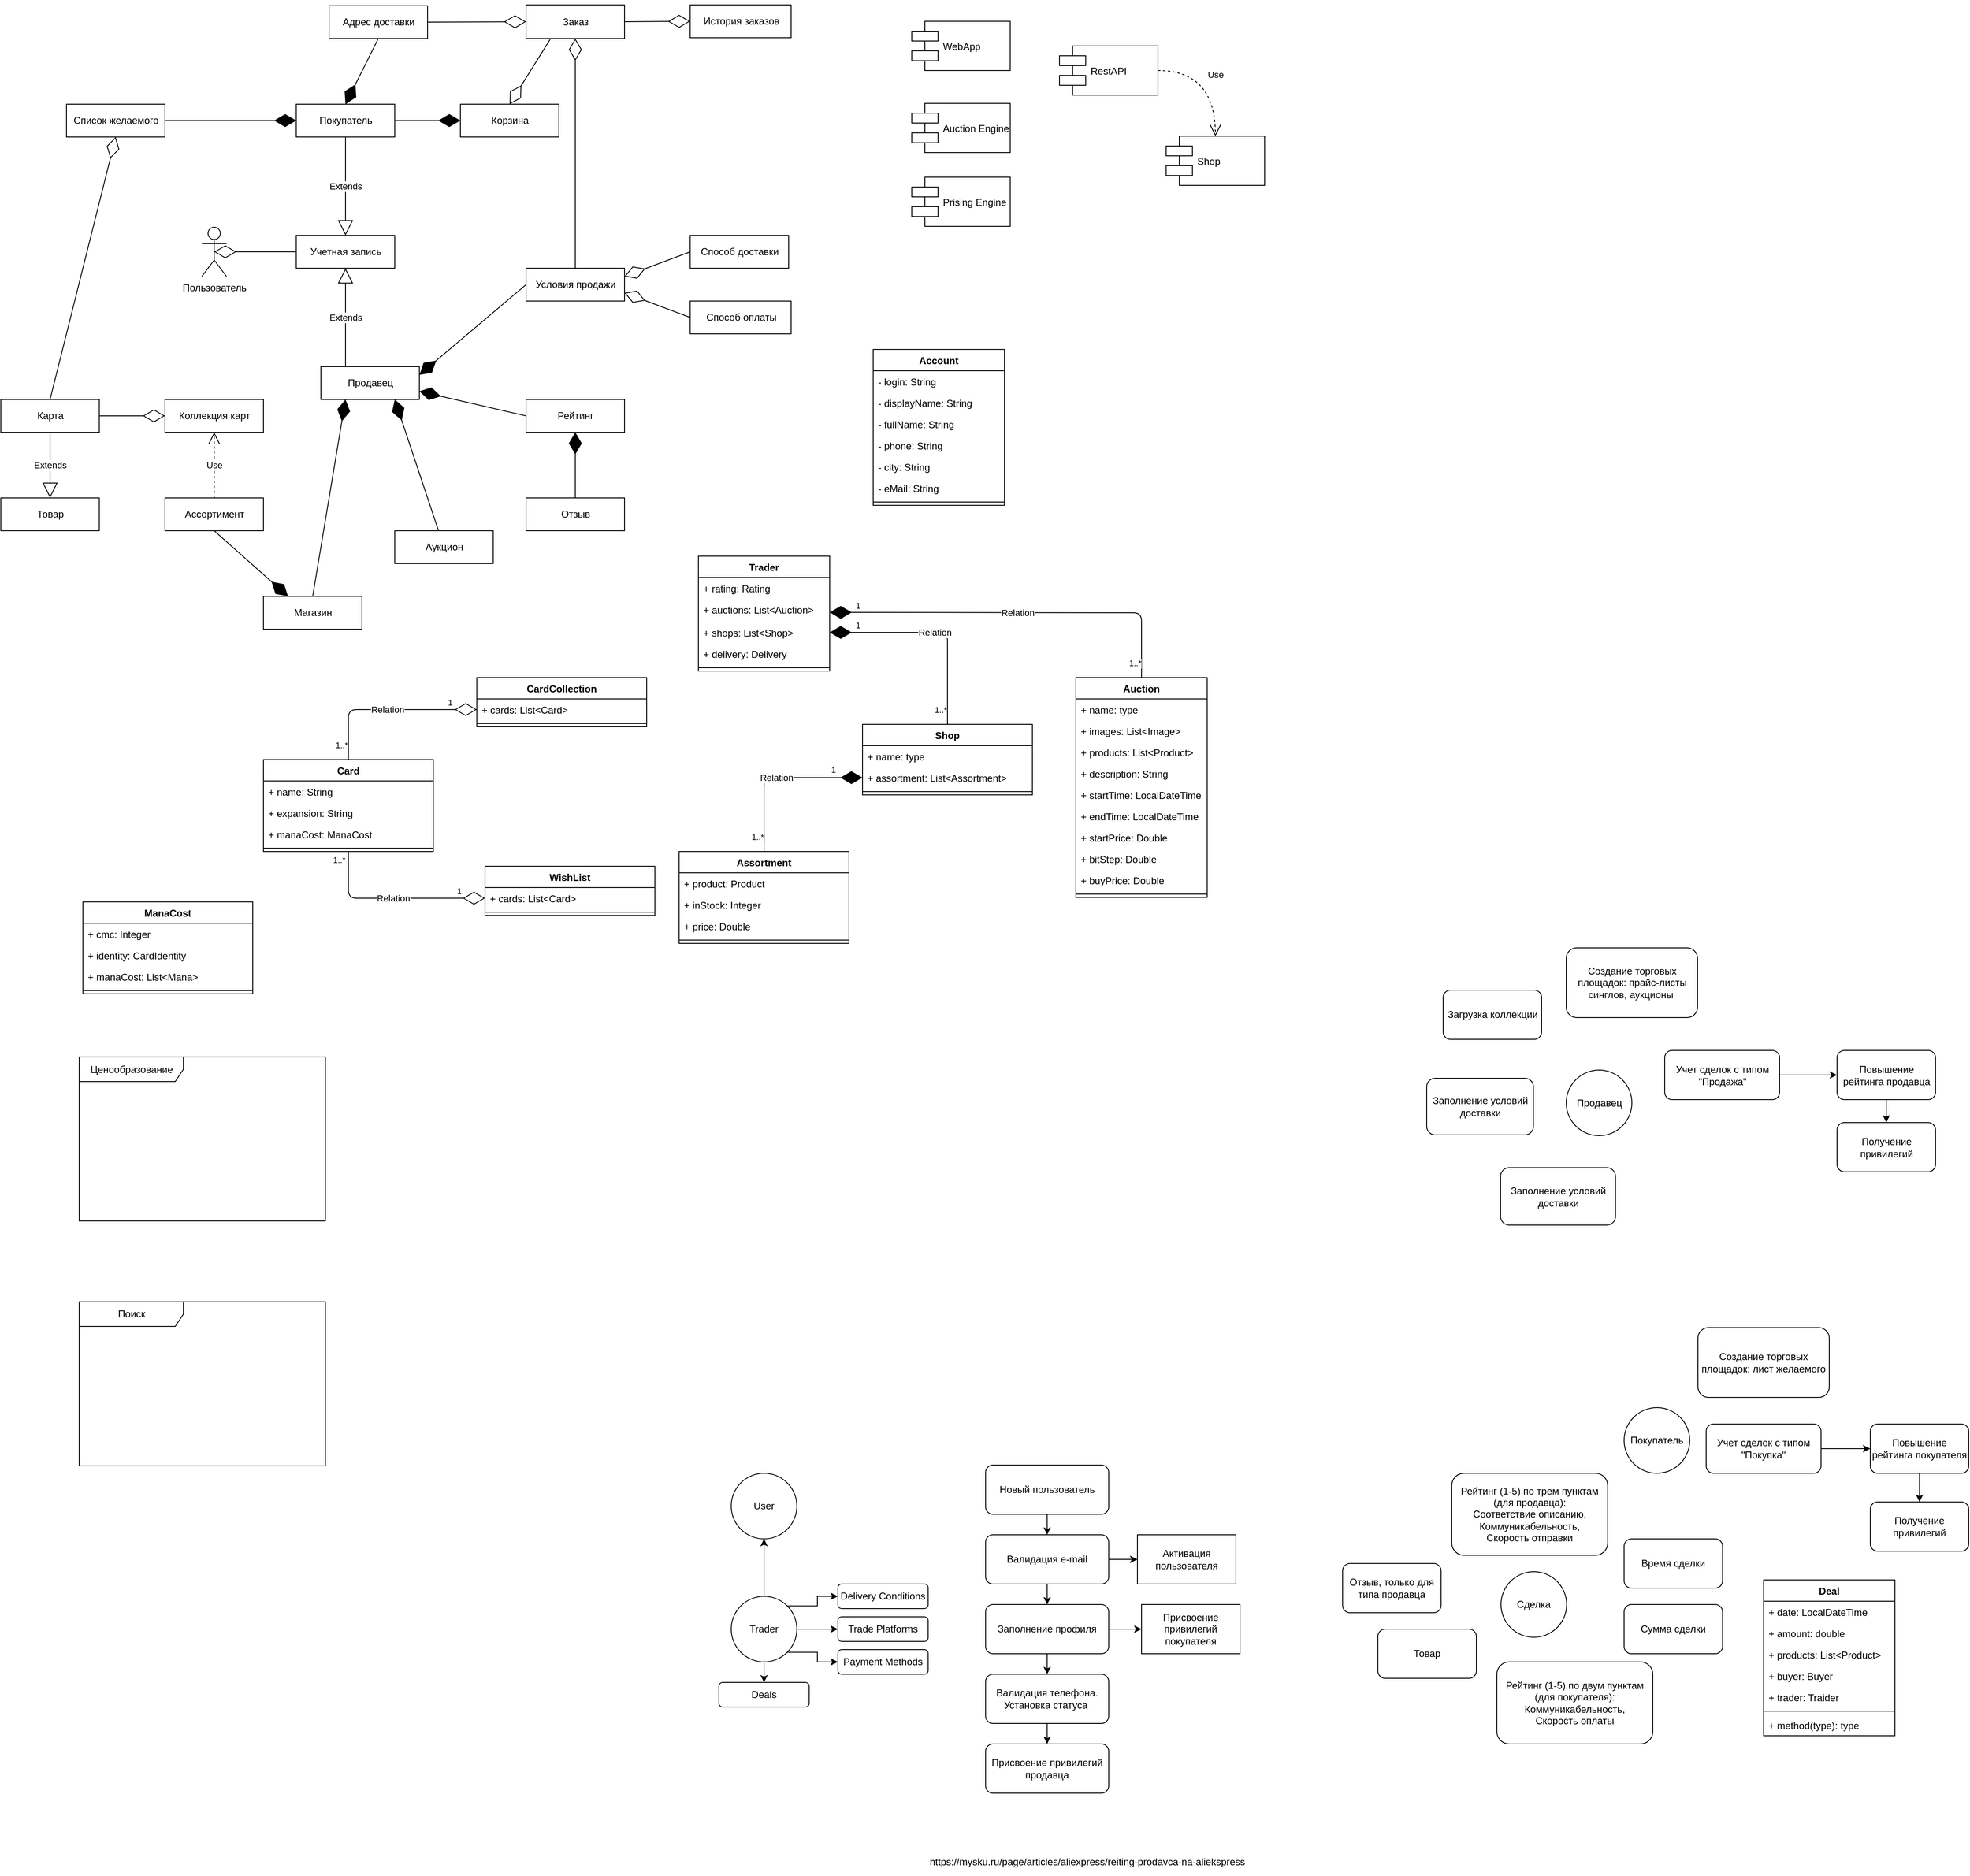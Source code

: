 <mxfile version="12.1.9" type="github" pages="1">
  <diagram id="vM7v3gxjcFjn_N_5kzUM" name="Page-1">
    <mxGraphModel dx="1322" dy="1465" grid="1" gridSize="10" guides="1" tooltips="1" connect="1" arrows="1" fold="1" page="1" pageScale="1" pageWidth="827" pageHeight="1169" math="0" shadow="0">
      <root>
        <mxCell id="0"/>
        <mxCell id="1" parent="0"/>
        <mxCell id="6wiYN5Q8gl2GRwLk0qh4-47" style="edgeStyle=orthogonalEdgeStyle;rounded=0;orthogonalLoop=1;jettySize=auto;html=1;entryX=0.5;entryY=1;entryDx=0;entryDy=0;" parent="1" source="6wiYN5Q8gl2GRwLk0qh4-46" target="6wiYN5Q8gl2GRwLk0qh4-45" edge="1">
          <mxGeometry relative="1" as="geometry"/>
        </mxCell>
        <mxCell id="6wiYN5Q8gl2GRwLk0qh4-53" style="edgeStyle=orthogonalEdgeStyle;rounded=0;orthogonalLoop=1;jettySize=auto;html=1;exitX=1;exitY=0;exitDx=0;exitDy=0;" parent="1" source="6wiYN5Q8gl2GRwLk0qh4-46" target="6wiYN5Q8gl2GRwLk0qh4-50" edge="1">
          <mxGeometry relative="1" as="geometry"/>
        </mxCell>
        <mxCell id="6wiYN5Q8gl2GRwLk0qh4-54" style="edgeStyle=orthogonalEdgeStyle;rounded=0;orthogonalLoop=1;jettySize=auto;html=1;exitX=1;exitY=0.5;exitDx=0;exitDy=0;" parent="1" source="6wiYN5Q8gl2GRwLk0qh4-46" target="6wiYN5Q8gl2GRwLk0qh4-49" edge="1">
          <mxGeometry relative="1" as="geometry"/>
        </mxCell>
        <mxCell id="6wiYN5Q8gl2GRwLk0qh4-55" style="edgeStyle=orthogonalEdgeStyle;rounded=0;orthogonalLoop=1;jettySize=auto;html=1;exitX=1;exitY=1;exitDx=0;exitDy=0;" parent="1" source="6wiYN5Q8gl2GRwLk0qh4-46" target="6wiYN5Q8gl2GRwLk0qh4-51" edge="1">
          <mxGeometry relative="1" as="geometry"/>
        </mxCell>
        <mxCell id="6wiYN5Q8gl2GRwLk0qh4-56" style="edgeStyle=orthogonalEdgeStyle;rounded=0;orthogonalLoop=1;jettySize=auto;html=1;entryX=0.5;entryY=0;entryDx=0;entryDy=0;" parent="1" source="6wiYN5Q8gl2GRwLk0qh4-46" target="6wiYN5Q8gl2GRwLk0qh4-48" edge="1">
          <mxGeometry relative="1" as="geometry"/>
        </mxCell>
        <mxCell id="6wiYN5Q8gl2GRwLk0qh4-46" value="Trader" style="ellipse;whiteSpace=wrap;html=1;aspect=fixed;" parent="1" vertex="1">
          <mxGeometry x="80" y="790" width="80" height="80" as="geometry"/>
        </mxCell>
        <mxCell id="6wiYN5Q8gl2GRwLk0qh4-45" value="User" style="ellipse;whiteSpace=wrap;html=1;aspect=fixed;" parent="1" vertex="1">
          <mxGeometry x="80" y="640" width="80" height="80" as="geometry"/>
        </mxCell>
        <mxCell id="6wiYN5Q8gl2GRwLk0qh4-48" value="Deals" style="rounded=1;whiteSpace=wrap;html=1;" parent="1" vertex="1">
          <mxGeometry x="65" y="895" width="110" height="30" as="geometry"/>
        </mxCell>
        <mxCell id="6wiYN5Q8gl2GRwLk0qh4-49" value="Trade Platforms" style="rounded=1;whiteSpace=wrap;html=1;" parent="1" vertex="1">
          <mxGeometry x="210" y="815" width="110" height="30" as="geometry"/>
        </mxCell>
        <mxCell id="6wiYN5Q8gl2GRwLk0qh4-50" value="Delivery Conditions" style="rounded=1;whiteSpace=wrap;html=1;" parent="1" vertex="1">
          <mxGeometry x="210" y="775" width="110" height="30" as="geometry"/>
        </mxCell>
        <mxCell id="6wiYN5Q8gl2GRwLk0qh4-51" value="Payment Methods" style="rounded=1;whiteSpace=wrap;html=1;" parent="1" vertex="1">
          <mxGeometry x="210" y="855" width="110" height="30" as="geometry"/>
        </mxCell>
        <mxCell id="6wiYN5Q8gl2GRwLk0qh4-69" style="edgeStyle=orthogonalEdgeStyle;rounded=0;orthogonalLoop=1;jettySize=auto;html=1;entryX=0.5;entryY=0;entryDx=0;entryDy=0;" parent="1" source="6wiYN5Q8gl2GRwLk0qh4-63" target="6wiYN5Q8gl2GRwLk0qh4-66" edge="1">
          <mxGeometry relative="1" as="geometry"/>
        </mxCell>
        <mxCell id="6wiYN5Q8gl2GRwLk0qh4-63" value="Новый&amp;nbsp;пользователь" style="rounded=1;whiteSpace=wrap;html=1;" parent="1" vertex="1">
          <mxGeometry x="390" y="630" width="150" height="60" as="geometry"/>
        </mxCell>
        <mxCell id="6wiYN5Q8gl2GRwLk0qh4-71" style="edgeStyle=orthogonalEdgeStyle;rounded=0;orthogonalLoop=1;jettySize=auto;html=1;entryX=0.5;entryY=0;entryDx=0;entryDy=0;" parent="1" source="6wiYN5Q8gl2GRwLk0qh4-64" target="6wiYN5Q8gl2GRwLk0qh4-65" edge="1">
          <mxGeometry relative="1" as="geometry"/>
        </mxCell>
        <mxCell id="6wiYN5Q8gl2GRwLk0qh4-75" style="edgeStyle=orthogonalEdgeStyle;rounded=0;orthogonalLoop=1;jettySize=auto;html=1;entryX=0;entryY=0.5;entryDx=0;entryDy=0;" parent="1" source="6wiYN5Q8gl2GRwLk0qh4-64" target="6wiYN5Q8gl2GRwLk0qh4-74" edge="1">
          <mxGeometry relative="1" as="geometry"/>
        </mxCell>
        <mxCell id="6wiYN5Q8gl2GRwLk0qh4-64" value="Заполнение профиля" style="rounded=1;whiteSpace=wrap;html=1;" parent="1" vertex="1">
          <mxGeometry x="390" y="800" width="150" height="60" as="geometry"/>
        </mxCell>
        <mxCell id="6wiYN5Q8gl2GRwLk0qh4-76" style="edgeStyle=orthogonalEdgeStyle;rounded=0;orthogonalLoop=1;jettySize=auto;html=1;entryX=0.5;entryY=0;entryDx=0;entryDy=0;" parent="1" source="6wiYN5Q8gl2GRwLk0qh4-65" target="6wiYN5Q8gl2GRwLk0qh4-72" edge="1">
          <mxGeometry relative="1" as="geometry"/>
        </mxCell>
        <mxCell id="6wiYN5Q8gl2GRwLk0qh4-65" value="Валидация телефона. Установка статуса&amp;nbsp;" style="rounded=1;whiteSpace=wrap;html=1;" parent="1" vertex="1">
          <mxGeometry x="390" y="885" width="150" height="60" as="geometry"/>
        </mxCell>
        <mxCell id="6wiYN5Q8gl2GRwLk0qh4-68" style="edgeStyle=orthogonalEdgeStyle;rounded=0;orthogonalLoop=1;jettySize=auto;html=1;exitX=1;exitY=0.5;exitDx=0;exitDy=0;entryX=0;entryY=0.5;entryDx=0;entryDy=0;" parent="1" source="6wiYN5Q8gl2GRwLk0qh4-66" target="6wiYN5Q8gl2GRwLk0qh4-67" edge="1">
          <mxGeometry relative="1" as="geometry"/>
        </mxCell>
        <mxCell id="6wiYN5Q8gl2GRwLk0qh4-70" style="edgeStyle=orthogonalEdgeStyle;rounded=0;orthogonalLoop=1;jettySize=auto;html=1;entryX=0.5;entryY=0;entryDx=0;entryDy=0;" parent="1" source="6wiYN5Q8gl2GRwLk0qh4-66" target="6wiYN5Q8gl2GRwLk0qh4-64" edge="1">
          <mxGeometry relative="1" as="geometry"/>
        </mxCell>
        <mxCell id="6wiYN5Q8gl2GRwLk0qh4-66" value="Валидация e-mail" style="rounded=1;whiteSpace=wrap;html=1;" parent="1" vertex="1">
          <mxGeometry x="390" y="715" width="150" height="60" as="geometry"/>
        </mxCell>
        <mxCell id="6wiYN5Q8gl2GRwLk0qh4-67" value="Активация пользователя" style="rounded=0;whiteSpace=wrap;html=1;" parent="1" vertex="1">
          <mxGeometry x="575" y="715" width="120" height="60" as="geometry"/>
        </mxCell>
        <mxCell id="6wiYN5Q8gl2GRwLk0qh4-72" value="Присвоение привилегий продавца" style="rounded=1;whiteSpace=wrap;html=1;" parent="1" vertex="1">
          <mxGeometry x="390" y="970" width="150" height="60" as="geometry"/>
        </mxCell>
        <mxCell id="6wiYN5Q8gl2GRwLk0qh4-74" value="&lt;span style=&quot;white-space: normal&quot;&gt;Присвоение привилегий покупателя&lt;/span&gt;" style="rounded=0;whiteSpace=wrap;html=1;" parent="1" vertex="1">
          <mxGeometry x="580" y="800" width="120" height="60" as="geometry"/>
        </mxCell>
        <mxCell id="6wiYN5Q8gl2GRwLk0qh4-78" value="Создание торговых площадок: прайс-листы синглов, аукционы&amp;nbsp;" style="rounded=1;whiteSpace=wrap;html=1;" parent="1" vertex="1">
          <mxGeometry x="1097.5" y="-0.5" width="160" height="85" as="geometry"/>
        </mxCell>
        <mxCell id="6wiYN5Q8gl2GRwLk0qh4-79" value="Загрузка коллекции" style="rounded=1;whiteSpace=wrap;html=1;" parent="1" vertex="1">
          <mxGeometry x="947.5" y="51" width="120" height="60" as="geometry"/>
        </mxCell>
        <mxCell id="6wiYN5Q8gl2GRwLk0qh4-82" style="edgeStyle=orthogonalEdgeStyle;rounded=0;orthogonalLoop=1;jettySize=auto;html=1;entryX=0;entryY=0.5;entryDx=0;entryDy=0;" parent="1" source="6wiYN5Q8gl2GRwLk0qh4-80" target="6wiYN5Q8gl2GRwLk0qh4-81" edge="1">
          <mxGeometry relative="1" as="geometry"/>
        </mxCell>
        <mxCell id="6wiYN5Q8gl2GRwLk0qh4-80" value="Учет сделок с типом &quot;Продажа&quot;" style="rounded=1;whiteSpace=wrap;html=1;" parent="1" vertex="1">
          <mxGeometry x="1217.5" y="124.5" width="140" height="60" as="geometry"/>
        </mxCell>
        <mxCell id="6wiYN5Q8gl2GRwLk0qh4-93" style="edgeStyle=orthogonalEdgeStyle;rounded=0;orthogonalLoop=1;jettySize=auto;html=1;entryX=0.5;entryY=0;entryDx=0;entryDy=0;" parent="1" source="6wiYN5Q8gl2GRwLk0qh4-81" target="6wiYN5Q8gl2GRwLk0qh4-91" edge="1">
          <mxGeometry relative="1" as="geometry"/>
        </mxCell>
        <mxCell id="6wiYN5Q8gl2GRwLk0qh4-81" value="Повышение рейтинга продавца" style="rounded=1;whiteSpace=wrap;html=1;" parent="1" vertex="1">
          <mxGeometry x="1427.5" y="124.5" width="120" height="60" as="geometry"/>
        </mxCell>
        <mxCell id="6wiYN5Q8gl2GRwLk0qh4-83" value="Заполнение условий доставки" style="rounded=1;whiteSpace=wrap;html=1;" parent="1" vertex="1">
          <mxGeometry x="927.5" y="158.5" width="130" height="69" as="geometry"/>
        </mxCell>
        <mxCell id="6wiYN5Q8gl2GRwLk0qh4-84" value="Заполнение условий доставки" style="rounded=1;whiteSpace=wrap;html=1;" parent="1" vertex="1">
          <mxGeometry x="1017.5" y="267.5" width="140" height="70" as="geometry"/>
        </mxCell>
        <mxCell id="6wiYN5Q8gl2GRwLk0qh4-85" value="&lt;span style=&quot;white-space: normal&quot;&gt;Продавец&lt;/span&gt;" style="ellipse;whiteSpace=wrap;html=1;aspect=fixed;" parent="1" vertex="1">
          <mxGeometry x="1097.5" y="148.5" width="80" height="80" as="geometry"/>
        </mxCell>
        <mxCell id="6wiYN5Q8gl2GRwLk0qh4-86" value="Покупатель" style="ellipse;whiteSpace=wrap;html=1;aspect=fixed;" parent="1" vertex="1">
          <mxGeometry x="1168" y="560" width="80" height="80" as="geometry"/>
        </mxCell>
        <mxCell id="6wiYN5Q8gl2GRwLk0qh4-87" value="Создание торговых площадок: лист желаемого" style="rounded=1;whiteSpace=wrap;html=1;" parent="1" vertex="1">
          <mxGeometry x="1258" y="462.5" width="160" height="85" as="geometry"/>
        </mxCell>
        <mxCell id="6wiYN5Q8gl2GRwLk0qh4-90" style="edgeStyle=orthogonalEdgeStyle;rounded=0;orthogonalLoop=1;jettySize=auto;html=1;entryX=0;entryY=0.5;entryDx=0;entryDy=0;" parent="1" source="6wiYN5Q8gl2GRwLk0qh4-88" target="6wiYN5Q8gl2GRwLk0qh4-89" edge="1">
          <mxGeometry relative="1" as="geometry"/>
        </mxCell>
        <mxCell id="6wiYN5Q8gl2GRwLk0qh4-88" value="Учет сделок с типом &quot;Покупка&quot;" style="rounded=1;whiteSpace=wrap;html=1;" parent="1" vertex="1">
          <mxGeometry x="1268" y="580" width="140" height="60" as="geometry"/>
        </mxCell>
        <mxCell id="6wiYN5Q8gl2GRwLk0qh4-94" style="edgeStyle=orthogonalEdgeStyle;rounded=0;orthogonalLoop=1;jettySize=auto;html=1;entryX=0.5;entryY=0;entryDx=0;entryDy=0;" parent="1" source="6wiYN5Q8gl2GRwLk0qh4-89" target="6wiYN5Q8gl2GRwLk0qh4-92" edge="1">
          <mxGeometry relative="1" as="geometry"/>
        </mxCell>
        <mxCell id="6wiYN5Q8gl2GRwLk0qh4-89" value="Повышение рейтинга покупателя" style="rounded=1;whiteSpace=wrap;html=1;" parent="1" vertex="1">
          <mxGeometry x="1468" y="580" width="120" height="60" as="geometry"/>
        </mxCell>
        <mxCell id="6wiYN5Q8gl2GRwLk0qh4-91" value="Получение привилегий" style="rounded=1;whiteSpace=wrap;html=1;" parent="1" vertex="1">
          <mxGeometry x="1427.5" y="212.5" width="120" height="60" as="geometry"/>
        </mxCell>
        <mxCell id="6wiYN5Q8gl2GRwLk0qh4-92" value="Получение привилегий" style="rounded=1;whiteSpace=wrap;html=1;" parent="1" vertex="1">
          <mxGeometry x="1468" y="675" width="120" height="60" as="geometry"/>
        </mxCell>
        <mxCell id="6wiYN5Q8gl2GRwLk0qh4-99" value="Сделка" style="ellipse;whiteSpace=wrap;html=1;aspect=fixed;" parent="1" vertex="1">
          <mxGeometry x="1018" y="760" width="80" height="80" as="geometry"/>
        </mxCell>
        <mxCell id="6wiYN5Q8gl2GRwLk0qh4-100" value="Рейтинг (1-5) по трем пунктам&lt;br&gt;(для продавца):&lt;br&gt;Соответствие описанию,&lt;br&gt;Коммуникабельность,&lt;br&gt;Скорость отправки" style="rounded=1;whiteSpace=wrap;html=1;" parent="1" vertex="1">
          <mxGeometry x="958" y="640" width="190" height="100" as="geometry"/>
        </mxCell>
        <mxCell id="6wiYN5Q8gl2GRwLk0qh4-101" value="Время сделки" style="rounded=1;whiteSpace=wrap;html=1;" parent="1" vertex="1">
          <mxGeometry x="1168" y="720" width="120" height="60" as="geometry"/>
        </mxCell>
        <mxCell id="6wiYN5Q8gl2GRwLk0qh4-102" value="Сумма сделки" style="rounded=1;whiteSpace=wrap;html=1;" parent="1" vertex="1">
          <mxGeometry x="1168" y="800" width="120" height="60" as="geometry"/>
        </mxCell>
        <mxCell id="6wiYN5Q8gl2GRwLk0qh4-104" value="Рейтинг (1-5) по двум пунктам (для покупателя):&lt;br&gt;Коммуникабельность,&lt;br&gt;Скорость оплаты" style="rounded=1;whiteSpace=wrap;html=1;" parent="1" vertex="1">
          <mxGeometry x="1013" y="870" width="190" height="100" as="geometry"/>
        </mxCell>
        <UserObject label="https://mysku.ru/page/articles/aliexpress/reiting-prodavca-na-aliekspress" link="https://mysku.ru/page/articles/aliexpress/reiting-prodavca-na-aliekspress" id="6wiYN5Q8gl2GRwLk0qh4-105">
          <mxCell style="text;html=1;" parent="1" vertex="1">
            <mxGeometry x="320" y="1100" width="410" height="30" as="geometry"/>
          </mxCell>
        </UserObject>
        <mxCell id="6wiYN5Q8gl2GRwLk0qh4-107" value="Отзыв, только для типа продавца" style="rounded=1;whiteSpace=wrap;html=1;" parent="1" vertex="1">
          <mxGeometry x="825" y="750" width="120" height="60" as="geometry"/>
        </mxCell>
        <mxCell id="6wiYN5Q8gl2GRwLk0qh4-119" value="Deal" style="swimlane;fontStyle=1;align=center;verticalAlign=top;childLayout=stackLayout;horizontal=1;startSize=26;horizontalStack=0;resizeParent=1;resizeParentMax=0;resizeLast=0;collapsible=1;marginBottom=0;" parent="1" vertex="1">
          <mxGeometry x="1338" y="770" width="160" height="190" as="geometry"/>
        </mxCell>
        <mxCell id="6wiYN5Q8gl2GRwLk0qh4-120" value="+ date: LocalDateTime" style="text;strokeColor=none;fillColor=none;align=left;verticalAlign=top;spacingLeft=4;spacingRight=4;overflow=hidden;rotatable=0;points=[[0,0.5],[1,0.5]];portConstraint=eastwest;" parent="6wiYN5Q8gl2GRwLk0qh4-119" vertex="1">
          <mxGeometry y="26" width="160" height="26" as="geometry"/>
        </mxCell>
        <mxCell id="6wiYN5Q8gl2GRwLk0qh4-126" value="+ amount: double" style="text;strokeColor=none;fillColor=none;align=left;verticalAlign=top;spacingLeft=4;spacingRight=4;overflow=hidden;rotatable=0;points=[[0,0.5],[1,0.5]];portConstraint=eastwest;" parent="6wiYN5Q8gl2GRwLk0qh4-119" vertex="1">
          <mxGeometry y="52" width="160" height="26" as="geometry"/>
        </mxCell>
        <mxCell id="6wiYN5Q8gl2GRwLk0qh4-125" value="+ products: List&lt;Product&gt;" style="text;strokeColor=none;fillColor=none;align=left;verticalAlign=top;spacingLeft=4;spacingRight=4;overflow=hidden;rotatable=0;points=[[0,0.5],[1,0.5]];portConstraint=eastwest;" parent="6wiYN5Q8gl2GRwLk0qh4-119" vertex="1">
          <mxGeometry y="78" width="160" height="26" as="geometry"/>
        </mxCell>
        <mxCell id="6wiYN5Q8gl2GRwLk0qh4-132" value="+ buyer: Buyer" style="text;strokeColor=none;fillColor=none;align=left;verticalAlign=top;spacingLeft=4;spacingRight=4;overflow=hidden;rotatable=0;points=[[0,0.5],[1,0.5]];portConstraint=eastwest;" parent="6wiYN5Q8gl2GRwLk0qh4-119" vertex="1">
          <mxGeometry y="104" width="160" height="26" as="geometry"/>
        </mxCell>
        <mxCell id="6wiYN5Q8gl2GRwLk0qh4-131" value="+ trader: Traider" style="text;strokeColor=none;fillColor=none;align=left;verticalAlign=top;spacingLeft=4;spacingRight=4;overflow=hidden;rotatable=0;points=[[0,0.5],[1,0.5]];portConstraint=eastwest;" parent="6wiYN5Q8gl2GRwLk0qh4-119" vertex="1">
          <mxGeometry y="130" width="160" height="26" as="geometry"/>
        </mxCell>
        <mxCell id="6wiYN5Q8gl2GRwLk0qh4-121" value="" style="line;strokeWidth=1;fillColor=none;align=left;verticalAlign=middle;spacingTop=-1;spacingLeft=3;spacingRight=3;rotatable=0;labelPosition=right;points=[];portConstraint=eastwest;" parent="6wiYN5Q8gl2GRwLk0qh4-119" vertex="1">
          <mxGeometry y="156" width="160" height="8" as="geometry"/>
        </mxCell>
        <mxCell id="6wiYN5Q8gl2GRwLk0qh4-122" value="+ method(type): type" style="text;strokeColor=none;fillColor=none;align=left;verticalAlign=top;spacingLeft=4;spacingRight=4;overflow=hidden;rotatable=0;points=[[0,0.5],[1,0.5]];portConstraint=eastwest;" parent="6wiYN5Q8gl2GRwLk0qh4-119" vertex="1">
          <mxGeometry y="164" width="160" height="26" as="geometry"/>
        </mxCell>
        <mxCell id="6wiYN5Q8gl2GRwLk0qh4-130" value="Товар" style="rounded=1;whiteSpace=wrap;html=1;" parent="1" vertex="1">
          <mxGeometry x="868" y="830" width="120" height="60" as="geometry"/>
        </mxCell>
        <mxCell id="bihAvSJTtZpJmnDp6-8L-22" value="Ценообразование" style="shape=umlFrame;whiteSpace=wrap;html=1;width=127;height=30;" vertex="1" parent="1">
          <mxGeometry x="-714.5" y="132.5" width="300" height="200" as="geometry"/>
        </mxCell>
        <mxCell id="bihAvSJTtZpJmnDp6-8L-23" value="Поиск" style="shape=umlFrame;whiteSpace=wrap;html=1;width=127;height=30;" vertex="1" parent="1">
          <mxGeometry x="-714.5" y="431" width="300" height="200" as="geometry"/>
        </mxCell>
        <mxCell id="bihAvSJTtZpJmnDp6-8L-56" value="" style="group;container=1;" vertex="1" connectable="0" parent="1">
          <mxGeometry x="-810" y="-1150" width="1010" height="810" as="geometry">
            <mxRectangle x="-810" y="-1150" width="50" height="40" as="alternateBounds"/>
          </mxGeometry>
        </mxCell>
        <mxCell id="bihAvSJTtZpJmnDp6-8L-1" value="Учетная запись" style="html=1;" vertex="1" parent="bihAvSJTtZpJmnDp6-8L-56">
          <mxGeometry x="360" y="281" width="120" height="40" as="geometry"/>
        </mxCell>
        <mxCell id="bihAvSJTtZpJmnDp6-8L-2" value="Пользователь" style="shape=umlActor;verticalLabelPosition=bottom;labelBackgroundColor=#ffffff;verticalAlign=top;html=1;" vertex="1" parent="bihAvSJTtZpJmnDp6-8L-56">
          <mxGeometry x="245" y="271" width="30" height="60" as="geometry"/>
        </mxCell>
        <mxCell id="bihAvSJTtZpJmnDp6-8L-6" value="Продавец" style="html=1;" vertex="1" parent="bihAvSJTtZpJmnDp6-8L-56">
          <mxGeometry x="390" y="441" width="120" height="40" as="geometry"/>
        </mxCell>
        <mxCell id="bihAvSJTtZpJmnDp6-8L-7" value="Покупатель" style="html=1;" vertex="1" parent="bihAvSJTtZpJmnDp6-8L-56">
          <mxGeometry x="360" y="121" width="120" height="40" as="geometry"/>
        </mxCell>
        <mxCell id="bihAvSJTtZpJmnDp6-8L-8" value="Магазин" style="html=1;" vertex="1" parent="bihAvSJTtZpJmnDp6-8L-56">
          <mxGeometry x="320" y="721" width="120" height="40" as="geometry"/>
        </mxCell>
        <mxCell id="bihAvSJTtZpJmnDp6-8L-9" value="Аукцион" style="html=1;" vertex="1" parent="bihAvSJTtZpJmnDp6-8L-56">
          <mxGeometry x="480" y="641" width="120" height="40" as="geometry"/>
        </mxCell>
        <mxCell id="bihAvSJTtZpJmnDp6-8L-10" value="Рейтинг" style="html=1;" vertex="1" parent="bihAvSJTtZpJmnDp6-8L-56">
          <mxGeometry x="640" y="481" width="120" height="40" as="geometry"/>
        </mxCell>
        <mxCell id="bihAvSJTtZpJmnDp6-8L-11" value="Отзыв" style="html=1;" vertex="1" parent="bihAvSJTtZpJmnDp6-8L-56">
          <mxGeometry x="640" y="601" width="120" height="40" as="geometry"/>
        </mxCell>
        <mxCell id="bihAvSJTtZpJmnDp6-8L-12" value="Условия продажи" style="html=1;" vertex="1" parent="bihAvSJTtZpJmnDp6-8L-56">
          <mxGeometry x="640" y="321" width="120" height="40" as="geometry"/>
        </mxCell>
        <mxCell id="bihAvSJTtZpJmnDp6-8L-13" value="Коллекция карт" style="html=1;" vertex="1" parent="bihAvSJTtZpJmnDp6-8L-56">
          <mxGeometry x="200" y="481" width="120" height="40" as="geometry"/>
        </mxCell>
        <mxCell id="bihAvSJTtZpJmnDp6-8L-14" value="Ассортимент" style="html=1;" vertex="1" parent="bihAvSJTtZpJmnDp6-8L-56">
          <mxGeometry x="200" y="601" width="120" height="40" as="geometry"/>
        </mxCell>
        <mxCell id="bihAvSJTtZpJmnDp6-8L-15" value="Карта" style="html=1;" vertex="1" parent="bihAvSJTtZpJmnDp6-8L-56">
          <mxGeometry y="481" width="120" height="40" as="geometry"/>
        </mxCell>
        <mxCell id="bihAvSJTtZpJmnDp6-8L-16" value="Товар" style="html=1;" vertex="1" parent="bihAvSJTtZpJmnDp6-8L-56">
          <mxGeometry y="601" width="120" height="40" as="geometry"/>
        </mxCell>
        <mxCell id="bihAvSJTtZpJmnDp6-8L-17" value="Список желаемого" style="html=1;" vertex="1" parent="bihAvSJTtZpJmnDp6-8L-56">
          <mxGeometry x="80" y="121" width="120" height="40" as="geometry"/>
        </mxCell>
        <mxCell id="bihAvSJTtZpJmnDp6-8L-18" value="Адрес доставки" style="html=1;" vertex="1" parent="bihAvSJTtZpJmnDp6-8L-56">
          <mxGeometry x="400" y="1" width="120" height="40" as="geometry"/>
        </mxCell>
        <mxCell id="bihAvSJTtZpJmnDp6-8L-19" value="Заказ" style="html=1;" vertex="1" parent="bihAvSJTtZpJmnDp6-8L-56">
          <mxGeometry x="640" width="120" height="41" as="geometry"/>
        </mxCell>
        <mxCell id="bihAvSJTtZpJmnDp6-8L-20" value="История заказов" style="html=1;" vertex="1" parent="bihAvSJTtZpJmnDp6-8L-56">
          <mxGeometry x="840" width="123" height="40" as="geometry"/>
        </mxCell>
        <mxCell id="bihAvSJTtZpJmnDp6-8L-21" value="Способ оплаты" style="html=1;" vertex="1" parent="bihAvSJTtZpJmnDp6-8L-56">
          <mxGeometry x="840" y="361" width="123" height="40" as="geometry"/>
        </mxCell>
        <mxCell id="bihAvSJTtZpJmnDp6-8L-26" value="Extends" style="endArrow=block;endSize=16;endFill=0;html=1;exitX=0.5;exitY=1;exitDx=0;exitDy=0;" edge="1" parent="bihAvSJTtZpJmnDp6-8L-56" source="bihAvSJTtZpJmnDp6-8L-15" target="bihAvSJTtZpJmnDp6-8L-16">
          <mxGeometry width="160" relative="1" as="geometry">
            <mxPoint x="120" y="581" as="sourcePoint"/>
            <mxPoint x="280" y="581" as="targetPoint"/>
          </mxGeometry>
        </mxCell>
        <mxCell id="bihAvSJTtZpJmnDp6-8L-27" value="" style="endArrow=diamondThin;endFill=0;endSize=24;html=1;exitX=1;exitY=0.5;exitDx=0;exitDy=0;entryX=0;entryY=0.5;entryDx=0;entryDy=0;" edge="1" parent="bihAvSJTtZpJmnDp6-8L-56" source="bihAvSJTtZpJmnDp6-8L-15" target="bihAvSJTtZpJmnDp6-8L-13">
          <mxGeometry width="160" relative="1" as="geometry">
            <mxPoint x="240" y="381" as="sourcePoint"/>
            <mxPoint x="320" y="381" as="targetPoint"/>
          </mxGeometry>
        </mxCell>
        <mxCell id="bihAvSJTtZpJmnDp6-8L-28" value="" style="endArrow=diamondThin;endFill=0;endSize=24;html=1;entryX=0.5;entryY=1;entryDx=0;entryDy=0;exitX=0.5;exitY=0;exitDx=0;exitDy=0;" edge="1" parent="bihAvSJTtZpJmnDp6-8L-56" source="bihAvSJTtZpJmnDp6-8L-12" target="bihAvSJTtZpJmnDp6-8L-19">
          <mxGeometry width="160" relative="1" as="geometry">
            <mxPoint x="957" y="301" as="sourcePoint"/>
            <mxPoint x="1117" y="301" as="targetPoint"/>
          </mxGeometry>
        </mxCell>
        <mxCell id="bihAvSJTtZpJmnDp6-8L-29" value="Корзина" style="html=1;" vertex="1" parent="bihAvSJTtZpJmnDp6-8L-56">
          <mxGeometry x="560" y="121" width="120" height="40" as="geometry"/>
        </mxCell>
        <mxCell id="bihAvSJTtZpJmnDp6-8L-30" value="" style="endArrow=diamondThin;endFill=0;endSize=24;html=1;entryX=0.5;entryY=0;entryDx=0;entryDy=0;exitX=0.25;exitY=1;exitDx=0;exitDy=0;" edge="1" parent="bihAvSJTtZpJmnDp6-8L-56" source="bihAvSJTtZpJmnDp6-8L-19" target="bihAvSJTtZpJmnDp6-8L-29">
          <mxGeometry width="160" relative="1" as="geometry">
            <mxPoint x="907" y="191" as="sourcePoint"/>
            <mxPoint x="1167" y="161" as="targetPoint"/>
          </mxGeometry>
        </mxCell>
        <mxCell id="bihAvSJTtZpJmnDp6-8L-31" value="" style="endArrow=diamondThin;endFill=0;endSize=24;html=1;entryX=0;entryY=0.5;entryDx=0;entryDy=0;exitX=1;exitY=0.5;exitDx=0;exitDy=0;" edge="1" parent="bihAvSJTtZpJmnDp6-8L-56" source="bihAvSJTtZpJmnDp6-8L-19" target="bihAvSJTtZpJmnDp6-8L-20">
          <mxGeometry width="160" relative="1" as="geometry">
            <mxPoint x="917" y="181" as="sourcePoint"/>
            <mxPoint x="1167" y="191" as="targetPoint"/>
          </mxGeometry>
        </mxCell>
        <mxCell id="bihAvSJTtZpJmnDp6-8L-32" value="Способ доставки" style="html=1;" vertex="1" parent="bihAvSJTtZpJmnDp6-8L-56">
          <mxGeometry x="840" y="281" width="120" height="40" as="geometry"/>
        </mxCell>
        <mxCell id="bihAvSJTtZpJmnDp6-8L-33" value="" style="endArrow=diamondThin;endFill=0;endSize=24;html=1;exitX=0;exitY=0.5;exitDx=0;exitDy=0;entryX=1;entryY=0.25;entryDx=0;entryDy=0;" edge="1" parent="bihAvSJTtZpJmnDp6-8L-56" source="bihAvSJTtZpJmnDp6-8L-32" target="bihAvSJTtZpJmnDp6-8L-12">
          <mxGeometry width="160" relative="1" as="geometry">
            <mxPoint x="830" y="311" as="sourcePoint"/>
            <mxPoint x="990" y="311" as="targetPoint"/>
          </mxGeometry>
        </mxCell>
        <mxCell id="bihAvSJTtZpJmnDp6-8L-34" value="" style="endArrow=diamondThin;endFill=0;endSize=24;html=1;exitX=0;exitY=0.5;exitDx=0;exitDy=0;entryX=1;entryY=0.75;entryDx=0;entryDy=0;" edge="1" parent="bihAvSJTtZpJmnDp6-8L-56" source="bihAvSJTtZpJmnDp6-8L-21" target="bihAvSJTtZpJmnDp6-8L-12">
          <mxGeometry width="160" relative="1" as="geometry">
            <mxPoint x="870" y="271" as="sourcePoint"/>
            <mxPoint x="1030" y="271" as="targetPoint"/>
          </mxGeometry>
        </mxCell>
        <mxCell id="bihAvSJTtZpJmnDp6-8L-35" value="" style="endArrow=diamondThin;endFill=1;endSize=24;html=1;entryX=1;entryY=0.25;entryDx=0;entryDy=0;exitX=0;exitY=0.5;exitDx=0;exitDy=0;" edge="1" parent="bihAvSJTtZpJmnDp6-8L-56" source="bihAvSJTtZpJmnDp6-8L-12" target="bihAvSJTtZpJmnDp6-8L-6">
          <mxGeometry width="160" relative="1" as="geometry">
            <mxPoint x="550" y="241" as="sourcePoint"/>
            <mxPoint x="710" y="241" as="targetPoint"/>
          </mxGeometry>
        </mxCell>
        <mxCell id="bihAvSJTtZpJmnDp6-8L-36" value="" style="endArrow=diamondThin;endFill=1;endSize=24;html=1;entryX=0.5;entryY=0;entryDx=0;entryDy=0;exitX=0.5;exitY=1;exitDx=0;exitDy=0;" edge="1" parent="bihAvSJTtZpJmnDp6-8L-56" source="bihAvSJTtZpJmnDp6-8L-18" target="bihAvSJTtZpJmnDp6-8L-7">
          <mxGeometry width="160" relative="1" as="geometry">
            <mxPoint x="380" y="141" as="sourcePoint"/>
            <mxPoint x="540" y="141" as="targetPoint"/>
          </mxGeometry>
        </mxCell>
        <mxCell id="bihAvSJTtZpJmnDp6-8L-37" value="" style="endArrow=diamondThin;endFill=0;endSize=24;html=1;entryX=0.5;entryY=1;entryDx=0;entryDy=0;exitX=0.5;exitY=0;exitDx=0;exitDy=0;" edge="1" parent="bihAvSJTtZpJmnDp6-8L-56" source="bihAvSJTtZpJmnDp6-8L-15" target="bihAvSJTtZpJmnDp6-8L-17">
          <mxGeometry width="160" relative="1" as="geometry">
            <mxPoint x="90" y="251" as="sourcePoint"/>
            <mxPoint x="250" y="251" as="targetPoint"/>
          </mxGeometry>
        </mxCell>
        <mxCell id="bihAvSJTtZpJmnDp6-8L-38" value="" style="endArrow=diamondThin;endFill=1;endSize=24;html=1;exitX=1;exitY=0.5;exitDx=0;exitDy=0;entryX=0;entryY=0.5;entryDx=0;entryDy=0;" edge="1" parent="bihAvSJTtZpJmnDp6-8L-56" source="bihAvSJTtZpJmnDp6-8L-17" target="bihAvSJTtZpJmnDp6-8L-7">
          <mxGeometry width="160" relative="1" as="geometry">
            <mxPoint x="250" y="141" as="sourcePoint"/>
            <mxPoint x="410" y="141" as="targetPoint"/>
          </mxGeometry>
        </mxCell>
        <mxCell id="bihAvSJTtZpJmnDp6-8L-39" value="" style="endArrow=diamondThin;endFill=0;endSize=24;html=1;exitX=0;exitY=0.5;exitDx=0;exitDy=0;entryX=0.5;entryY=0.5;entryDx=0;entryDy=0;entryPerimeter=0;" edge="1" parent="bihAvSJTtZpJmnDp6-8L-56" source="bihAvSJTtZpJmnDp6-8L-1" target="bihAvSJTtZpJmnDp6-8L-2">
          <mxGeometry width="160" relative="1" as="geometry">
            <mxPoint x="310" y="301" as="sourcePoint"/>
            <mxPoint x="270" y="261" as="targetPoint"/>
          </mxGeometry>
        </mxCell>
        <mxCell id="bihAvSJTtZpJmnDp6-8L-41" value="Extends" style="endArrow=block;endSize=16;endFill=0;html=1;exitX=0.5;exitY=1;exitDx=0;exitDy=0;entryX=0.5;entryY=0;entryDx=0;entryDy=0;" edge="1" parent="bihAvSJTtZpJmnDp6-8L-56" source="bihAvSJTtZpJmnDp6-8L-7" target="bihAvSJTtZpJmnDp6-8L-1">
          <mxGeometry width="160" relative="1" as="geometry">
            <mxPoint x="630" y="221" as="sourcePoint"/>
            <mxPoint x="790" y="221" as="targetPoint"/>
          </mxGeometry>
        </mxCell>
        <mxCell id="bihAvSJTtZpJmnDp6-8L-42" value="Extends" style="endArrow=block;endSize=16;endFill=0;html=1;entryX=0.5;entryY=1;entryDx=0;entryDy=0;exitX=0.25;exitY=0;exitDx=0;exitDy=0;" edge="1" parent="bihAvSJTtZpJmnDp6-8L-56" source="bihAvSJTtZpJmnDp6-8L-6" target="bihAvSJTtZpJmnDp6-8L-1">
          <mxGeometry width="160" relative="1" as="geometry">
            <mxPoint x="400" y="441" as="sourcePoint"/>
            <mxPoint x="560" y="441" as="targetPoint"/>
          </mxGeometry>
        </mxCell>
        <mxCell id="bihAvSJTtZpJmnDp6-8L-43" value="" style="endArrow=diamondThin;endFill=1;endSize=24;html=1;entryX=0.25;entryY=1;entryDx=0;entryDy=0;exitX=0.5;exitY=0;exitDx=0;exitDy=0;" edge="1" parent="bihAvSJTtZpJmnDp6-8L-56" source="bihAvSJTtZpJmnDp6-8L-8" target="bihAvSJTtZpJmnDp6-8L-6">
          <mxGeometry width="160" relative="1" as="geometry">
            <mxPoint x="370" y="491" as="sourcePoint"/>
            <mxPoint x="530" y="491" as="targetPoint"/>
          </mxGeometry>
        </mxCell>
        <mxCell id="bihAvSJTtZpJmnDp6-8L-44" value="" style="endArrow=diamondThin;endFill=1;endSize=24;html=1;entryX=0.75;entryY=1;entryDx=0;entryDy=0;" edge="1" parent="bihAvSJTtZpJmnDp6-8L-56" source="bihAvSJTtZpJmnDp6-8L-9" target="bihAvSJTtZpJmnDp6-8L-6">
          <mxGeometry width="160" relative="1" as="geometry">
            <mxPoint x="500" y="601" as="sourcePoint"/>
            <mxPoint x="660" y="601" as="targetPoint"/>
          </mxGeometry>
        </mxCell>
        <mxCell id="bihAvSJTtZpJmnDp6-8L-45" value="" style="endArrow=diamondThin;endFill=1;endSize=24;html=1;entryX=0.5;entryY=1;entryDx=0;entryDy=0;exitX=0.5;exitY=0;exitDx=0;exitDy=0;" edge="1" parent="bihAvSJTtZpJmnDp6-8L-56" source="bihAvSJTtZpJmnDp6-8L-11" target="bihAvSJTtZpJmnDp6-8L-10">
          <mxGeometry width="160" relative="1" as="geometry">
            <mxPoint x="580" y="601" as="sourcePoint"/>
            <mxPoint x="740" y="601" as="targetPoint"/>
          </mxGeometry>
        </mxCell>
        <mxCell id="bihAvSJTtZpJmnDp6-8L-47" value="" style="endArrow=diamondThin;endFill=1;endSize=24;html=1;entryX=1;entryY=0.75;entryDx=0;entryDy=0;exitX=0;exitY=0.5;exitDx=0;exitDy=0;" edge="1" parent="bihAvSJTtZpJmnDp6-8L-56" source="bihAvSJTtZpJmnDp6-8L-10" target="bihAvSJTtZpJmnDp6-8L-6">
          <mxGeometry width="160" relative="1" as="geometry">
            <mxPoint x="700" y="621" as="sourcePoint"/>
            <mxPoint x="860" y="621" as="targetPoint"/>
          </mxGeometry>
        </mxCell>
        <mxCell id="bihAvSJTtZpJmnDp6-8L-49" value="Use" style="endArrow=open;endSize=12;dashed=1;html=1;entryX=0.5;entryY=1;entryDx=0;entryDy=0;exitX=0.5;exitY=0;exitDx=0;exitDy=0;" edge="1" parent="bihAvSJTtZpJmnDp6-8L-56" source="bihAvSJTtZpJmnDp6-8L-14" target="bihAvSJTtZpJmnDp6-8L-13">
          <mxGeometry width="160" relative="1" as="geometry">
            <mxPoint x="140" y="621" as="sourcePoint"/>
            <mxPoint x="300" y="621" as="targetPoint"/>
          </mxGeometry>
        </mxCell>
        <mxCell id="bihAvSJTtZpJmnDp6-8L-50" value="" style="endArrow=diamondThin;endFill=1;endSize=24;html=1;entryX=0.25;entryY=0;entryDx=0;entryDy=0;exitX=0.5;exitY=1;exitDx=0;exitDy=0;" edge="1" parent="bihAvSJTtZpJmnDp6-8L-56" source="bihAvSJTtZpJmnDp6-8L-14" target="bihAvSJTtZpJmnDp6-8L-8">
          <mxGeometry width="160" relative="1" as="geometry">
            <mxPoint x="200" y="701" as="sourcePoint"/>
            <mxPoint x="360" y="701" as="targetPoint"/>
          </mxGeometry>
        </mxCell>
        <mxCell id="bihAvSJTtZpJmnDp6-8L-51" value="" style="endArrow=diamondThin;endFill=0;endSize=24;html=1;entryX=0;entryY=0.5;entryDx=0;entryDy=0;exitX=1;exitY=0.5;exitDx=0;exitDy=0;" edge="1" parent="bihAvSJTtZpJmnDp6-8L-56" source="bihAvSJTtZpJmnDp6-8L-18" target="bihAvSJTtZpJmnDp6-8L-19">
          <mxGeometry width="160" relative="1" as="geometry">
            <mxPoint x="590" y="119.5" as="sourcePoint"/>
            <mxPoint x="750" y="119.5" as="targetPoint"/>
          </mxGeometry>
        </mxCell>
        <mxCell id="bihAvSJTtZpJmnDp6-8L-53" value="" style="endArrow=diamondThin;endFill=1;endSize=24;html=1;exitX=1;exitY=0.5;exitDx=0;exitDy=0;entryX=0;entryY=0.5;entryDx=0;entryDy=0;" edge="1" parent="bihAvSJTtZpJmnDp6-8L-56" source="bihAvSJTtZpJmnDp6-8L-7" target="bihAvSJTtZpJmnDp6-8L-29">
          <mxGeometry width="160" relative="1" as="geometry">
            <mxPoint x="560" y="311" as="sourcePoint"/>
            <mxPoint x="720" y="311" as="targetPoint"/>
          </mxGeometry>
        </mxCell>
        <mxCell id="bihAvSJTtZpJmnDp6-8L-84" value="Trader" style="swimlane;fontStyle=1;align=center;verticalAlign=top;childLayout=stackLayout;horizontal=1;startSize=26;horizontalStack=0;resizeParent=1;resizeParentMax=0;resizeLast=0;collapsible=1;marginBottom=0;" vertex="1" parent="bihAvSJTtZpJmnDp6-8L-56">
          <mxGeometry x="850" y="672" width="160" height="140" as="geometry"/>
        </mxCell>
        <mxCell id="bihAvSJTtZpJmnDp6-8L-85" value="+ rating: Rating" style="text;strokeColor=none;fillColor=none;align=left;verticalAlign=top;spacingLeft=4;spacingRight=4;overflow=hidden;rotatable=0;points=[[0,0.5],[1,0.5]];portConstraint=eastwest;" vertex="1" parent="bihAvSJTtZpJmnDp6-8L-84">
          <mxGeometry y="26" width="160" height="26" as="geometry"/>
        </mxCell>
        <mxCell id="bihAvSJTtZpJmnDp6-8L-88" value="+ auctions: List&lt;Auction&gt;" style="text;strokeColor=none;fillColor=none;align=left;verticalAlign=top;spacingLeft=4;spacingRight=4;overflow=hidden;rotatable=0;points=[[0,0.5],[1,0.5]];portConstraint=eastwest;" vertex="1" parent="bihAvSJTtZpJmnDp6-8L-84">
          <mxGeometry y="52" width="160" height="28" as="geometry"/>
        </mxCell>
        <mxCell id="bihAvSJTtZpJmnDp6-8L-89" value="+ shops: List&lt;Shop&gt;" style="text;strokeColor=none;fillColor=none;align=left;verticalAlign=top;spacingLeft=4;spacingRight=4;overflow=hidden;rotatable=0;points=[[0,0.5],[1,0.5]];portConstraint=eastwest;" vertex="1" parent="bihAvSJTtZpJmnDp6-8L-84">
          <mxGeometry y="80" width="160" height="26" as="geometry"/>
        </mxCell>
        <mxCell id="bihAvSJTtZpJmnDp6-8L-90" value="+ delivery: Delivery" style="text;strokeColor=none;fillColor=none;align=left;verticalAlign=top;spacingLeft=4;spacingRight=4;overflow=hidden;rotatable=0;points=[[0,0.5],[1,0.5]];portConstraint=eastwest;" vertex="1" parent="bihAvSJTtZpJmnDp6-8L-84">
          <mxGeometry y="106" width="160" height="26" as="geometry"/>
        </mxCell>
        <mxCell id="bihAvSJTtZpJmnDp6-8L-86" value="" style="line;strokeWidth=1;fillColor=none;align=left;verticalAlign=middle;spacingTop=-1;spacingLeft=3;spacingRight=3;rotatable=0;labelPosition=right;points=[];portConstraint=eastwest;" vertex="1" parent="bihAvSJTtZpJmnDp6-8L-84">
          <mxGeometry y="132" width="160" height="8" as="geometry"/>
        </mxCell>
        <mxCell id="bihAvSJTtZpJmnDp6-8L-60" value="Shop" style="shape=component;align=left;spacingLeft=36;" vertex="1" parent="1">
          <mxGeometry x="610" y="-990" width="120" height="60" as="geometry"/>
        </mxCell>
        <mxCell id="bihAvSJTtZpJmnDp6-8L-61" value="RestAPI" style="shape=component;align=left;spacingLeft=36;" vertex="1" parent="1">
          <mxGeometry x="480" y="-1100" width="120" height="60" as="geometry"/>
        </mxCell>
        <mxCell id="bihAvSJTtZpJmnDp6-8L-62" value="Auction Engine" style="shape=component;align=left;spacingLeft=36;" vertex="1" parent="1">
          <mxGeometry x="300" y="-1030" width="120" height="60" as="geometry"/>
        </mxCell>
        <mxCell id="bihAvSJTtZpJmnDp6-8L-63" value="Prising Engine" style="shape=component;align=left;spacingLeft=36;" vertex="1" parent="1">
          <mxGeometry x="300" y="-940" width="120" height="60" as="geometry"/>
        </mxCell>
        <mxCell id="bihAvSJTtZpJmnDp6-8L-66" value="WebApp" style="shape=component;align=left;spacingLeft=36;" vertex="1" parent="1">
          <mxGeometry x="300" y="-1130" width="120" height="60" as="geometry"/>
        </mxCell>
        <mxCell id="bihAvSJTtZpJmnDp6-8L-72" value="Use" style="endArrow=open;endSize=12;dashed=1;html=1;exitX=1;exitY=0.5;exitDx=0;exitDy=0;edgeStyle=orthogonalEdgeStyle;curved=1;entryX=0.5;entryY=0;entryDx=0;entryDy=0;" edge="1" parent="1" source="bihAvSJTtZpJmnDp6-8L-61" target="bihAvSJTtZpJmnDp6-8L-60">
          <mxGeometry width="160" relative="1" as="geometry">
            <mxPoint x="590" y="-660" as="sourcePoint"/>
            <mxPoint x="750" y="-660" as="targetPoint"/>
          </mxGeometry>
        </mxCell>
        <mxCell id="bihAvSJTtZpJmnDp6-8L-74" value="Account" style="swimlane;fontStyle=1;align=center;verticalAlign=top;childLayout=stackLayout;horizontal=1;startSize=26;horizontalStack=0;resizeParent=1;resizeParentMax=0;resizeLast=0;collapsible=1;marginBottom=0;" vertex="1" parent="1">
          <mxGeometry x="253" y="-730" width="160" height="190" as="geometry"/>
        </mxCell>
        <mxCell id="bihAvSJTtZpJmnDp6-8L-75" value="- login: String" style="text;strokeColor=none;fillColor=none;align=left;verticalAlign=top;spacingLeft=4;spacingRight=4;overflow=hidden;rotatable=0;points=[[0,0.5],[1,0.5]];portConstraint=eastwest;" vertex="1" parent="bihAvSJTtZpJmnDp6-8L-74">
          <mxGeometry y="26" width="160" height="26" as="geometry"/>
        </mxCell>
        <mxCell id="bihAvSJTtZpJmnDp6-8L-80" value="- displayName: String" style="text;strokeColor=none;fillColor=none;align=left;verticalAlign=top;spacingLeft=4;spacingRight=4;overflow=hidden;rotatable=0;points=[[0,0.5],[1,0.5]];portConstraint=eastwest;" vertex="1" parent="bihAvSJTtZpJmnDp6-8L-74">
          <mxGeometry y="52" width="160" height="26" as="geometry"/>
        </mxCell>
        <mxCell id="bihAvSJTtZpJmnDp6-8L-81" value="- fullName: String" style="text;strokeColor=none;fillColor=none;align=left;verticalAlign=top;spacingLeft=4;spacingRight=4;overflow=hidden;rotatable=0;points=[[0,0.5],[1,0.5]];portConstraint=eastwest;" vertex="1" parent="bihAvSJTtZpJmnDp6-8L-74">
          <mxGeometry y="78" width="160" height="26" as="geometry"/>
        </mxCell>
        <mxCell id="bihAvSJTtZpJmnDp6-8L-82" value="- phone: String" style="text;strokeColor=none;fillColor=none;align=left;verticalAlign=top;spacingLeft=4;spacingRight=4;overflow=hidden;rotatable=0;points=[[0,0.5],[1,0.5]];portConstraint=eastwest;" vertex="1" parent="bihAvSJTtZpJmnDp6-8L-74">
          <mxGeometry y="104" width="160" height="26" as="geometry"/>
        </mxCell>
        <mxCell id="bihAvSJTtZpJmnDp6-8L-102" value="- city: String" style="text;strokeColor=none;fillColor=none;align=left;verticalAlign=top;spacingLeft=4;spacingRight=4;overflow=hidden;rotatable=0;points=[[0,0.5],[1,0.5]];portConstraint=eastwest;" vertex="1" parent="bihAvSJTtZpJmnDp6-8L-74">
          <mxGeometry y="130" width="160" height="26" as="geometry"/>
        </mxCell>
        <mxCell id="bihAvSJTtZpJmnDp6-8L-79" value="- eMail: String" style="text;strokeColor=none;fillColor=none;align=left;verticalAlign=top;spacingLeft=4;spacingRight=4;overflow=hidden;rotatable=0;points=[[0,0.5],[1,0.5]];portConstraint=eastwest;" vertex="1" parent="bihAvSJTtZpJmnDp6-8L-74">
          <mxGeometry y="156" width="160" height="26" as="geometry"/>
        </mxCell>
        <mxCell id="bihAvSJTtZpJmnDp6-8L-76" value="" style="line;strokeWidth=1;fillColor=none;align=left;verticalAlign=middle;spacingTop=-1;spacingLeft=3;spacingRight=3;rotatable=0;labelPosition=right;points=[];portConstraint=eastwest;" vertex="1" parent="bihAvSJTtZpJmnDp6-8L-74">
          <mxGeometry y="182" width="160" height="8" as="geometry"/>
        </mxCell>
        <mxCell id="bihAvSJTtZpJmnDp6-8L-91" value="Auction" style="swimlane;fontStyle=1;align=center;verticalAlign=top;childLayout=stackLayout;horizontal=1;startSize=26;horizontalStack=0;resizeParent=1;resizeParentMax=0;resizeLast=0;collapsible=1;marginBottom=0;" vertex="1" parent="1">
          <mxGeometry x="500" y="-330" width="160" height="268" as="geometry"/>
        </mxCell>
        <mxCell id="bihAvSJTtZpJmnDp6-8L-92" value="+ name: type" style="text;strokeColor=none;fillColor=none;align=left;verticalAlign=top;spacingLeft=4;spacingRight=4;overflow=hidden;rotatable=0;points=[[0,0.5],[1,0.5]];portConstraint=eastwest;" vertex="1" parent="bihAvSJTtZpJmnDp6-8L-91">
          <mxGeometry y="26" width="160" height="26" as="geometry"/>
        </mxCell>
        <mxCell id="bihAvSJTtZpJmnDp6-8L-97" value="+ images: List&lt;Image&gt;" style="text;strokeColor=none;fillColor=none;align=left;verticalAlign=top;spacingLeft=4;spacingRight=4;overflow=hidden;rotatable=0;points=[[0,0.5],[1,0.5]];portConstraint=eastwest;" vertex="1" parent="bihAvSJTtZpJmnDp6-8L-91">
          <mxGeometry y="52" width="160" height="26" as="geometry"/>
        </mxCell>
        <mxCell id="bihAvSJTtZpJmnDp6-8L-96" value="+ products: List&lt;Product&gt;" style="text;strokeColor=none;fillColor=none;align=left;verticalAlign=top;spacingLeft=4;spacingRight=4;overflow=hidden;rotatable=0;points=[[0,0.5],[1,0.5]];portConstraint=eastwest;" vertex="1" parent="bihAvSJTtZpJmnDp6-8L-91">
          <mxGeometry y="78" width="160" height="26" as="geometry"/>
        </mxCell>
        <mxCell id="bihAvSJTtZpJmnDp6-8L-99" value="+ description: String" style="text;strokeColor=none;fillColor=none;align=left;verticalAlign=top;spacingLeft=4;spacingRight=4;overflow=hidden;rotatable=0;points=[[0,0.5],[1,0.5]];portConstraint=eastwest;" vertex="1" parent="bihAvSJTtZpJmnDp6-8L-91">
          <mxGeometry y="104" width="160" height="26" as="geometry"/>
        </mxCell>
        <mxCell id="bihAvSJTtZpJmnDp6-8L-98" value="+ startTime: LocalDateTime" style="text;strokeColor=none;fillColor=none;align=left;verticalAlign=top;spacingLeft=4;spacingRight=4;overflow=hidden;rotatable=0;points=[[0,0.5],[1,0.5]];portConstraint=eastwest;" vertex="1" parent="bihAvSJTtZpJmnDp6-8L-91">
          <mxGeometry y="130" width="160" height="26" as="geometry"/>
        </mxCell>
        <mxCell id="bihAvSJTtZpJmnDp6-8L-95" value="+ endTime: LocalDateTime" style="text;strokeColor=none;fillColor=none;align=left;verticalAlign=top;spacingLeft=4;spacingRight=4;overflow=hidden;rotatable=0;points=[[0,0.5],[1,0.5]];portConstraint=eastwest;" vertex="1" parent="bihAvSJTtZpJmnDp6-8L-91">
          <mxGeometry y="156" width="160" height="26" as="geometry"/>
        </mxCell>
        <mxCell id="bihAvSJTtZpJmnDp6-8L-100" value="+ startPrice: Double" style="text;strokeColor=none;fillColor=none;align=left;verticalAlign=top;spacingLeft=4;spacingRight=4;overflow=hidden;rotatable=0;points=[[0,0.5],[1,0.5]];portConstraint=eastwest;" vertex="1" parent="bihAvSJTtZpJmnDp6-8L-91">
          <mxGeometry y="182" width="160" height="26" as="geometry"/>
        </mxCell>
        <mxCell id="bihAvSJTtZpJmnDp6-8L-103" value="+ bitStep: Double" style="text;strokeColor=none;fillColor=none;align=left;verticalAlign=top;spacingLeft=4;spacingRight=4;overflow=hidden;rotatable=0;points=[[0,0.5],[1,0.5]];portConstraint=eastwest;" vertex="1" parent="bihAvSJTtZpJmnDp6-8L-91">
          <mxGeometry y="208" width="160" height="26" as="geometry"/>
        </mxCell>
        <mxCell id="bihAvSJTtZpJmnDp6-8L-104" value="+ buyPrice: Double" style="text;strokeColor=none;fillColor=none;align=left;verticalAlign=top;spacingLeft=4;spacingRight=4;overflow=hidden;rotatable=0;points=[[0,0.5],[1,0.5]];portConstraint=eastwest;" vertex="1" parent="bihAvSJTtZpJmnDp6-8L-91">
          <mxGeometry y="234" width="160" height="26" as="geometry"/>
        </mxCell>
        <mxCell id="bihAvSJTtZpJmnDp6-8L-93" value="" style="line;strokeWidth=1;fillColor=none;align=left;verticalAlign=middle;spacingTop=-1;spacingLeft=3;spacingRight=3;rotatable=0;labelPosition=right;points=[];portConstraint=eastwest;" vertex="1" parent="bihAvSJTtZpJmnDp6-8L-91">
          <mxGeometry y="260" width="160" height="8" as="geometry"/>
        </mxCell>
        <mxCell id="bihAvSJTtZpJmnDp6-8L-106" value="Relation" style="endArrow=none;html=1;endSize=16;startArrow=diamondThin;startSize=24;startFill=1;edgeStyle=orthogonalEdgeStyle;endFill=0;entryX=0.5;entryY=0;entryDx=0;entryDy=0;" edge="1" parent="1" target="bihAvSJTtZpJmnDp6-8L-91">
          <mxGeometry relative="1" as="geometry">
            <mxPoint x="200" y="-409.5" as="sourcePoint"/>
            <mxPoint x="380" y="-280" as="targetPoint"/>
          </mxGeometry>
        </mxCell>
        <mxCell id="bihAvSJTtZpJmnDp6-8L-107" value="1" style="resizable=0;html=1;align=left;verticalAlign=top;labelBackgroundColor=#ffffff;fontSize=10;" connectable="0" vertex="1" parent="bihAvSJTtZpJmnDp6-8L-106">
          <mxGeometry x="-1" relative="1" as="geometry">
            <mxPoint x="30" y="-20.5" as="offset"/>
          </mxGeometry>
        </mxCell>
        <mxCell id="bihAvSJTtZpJmnDp6-8L-108" value="1..*" style="resizable=0;html=1;align=right;verticalAlign=top;labelBackgroundColor=#ffffff;fontSize=10;" connectable="0" vertex="1" parent="bihAvSJTtZpJmnDp6-8L-106">
          <mxGeometry x="1" relative="1" as="geometry">
            <mxPoint y="-30" as="offset"/>
          </mxGeometry>
        </mxCell>
        <mxCell id="bihAvSJTtZpJmnDp6-8L-111" value="Shop" style="swimlane;fontStyle=1;align=center;verticalAlign=top;childLayout=stackLayout;horizontal=1;startSize=26;horizontalStack=0;resizeParent=1;resizeParentMax=0;resizeLast=0;collapsible=1;marginBottom=0;" vertex="1" parent="1">
          <mxGeometry x="240" y="-273" width="207" height="86" as="geometry"/>
        </mxCell>
        <mxCell id="bihAvSJTtZpJmnDp6-8L-112" value="+ name: type" style="text;strokeColor=none;fillColor=none;align=left;verticalAlign=top;spacingLeft=4;spacingRight=4;overflow=hidden;rotatable=0;points=[[0,0.5],[1,0.5]];portConstraint=eastwest;" vertex="1" parent="bihAvSJTtZpJmnDp6-8L-111">
          <mxGeometry y="26" width="207" height="26" as="geometry"/>
        </mxCell>
        <mxCell id="bihAvSJTtZpJmnDp6-8L-113" value="+ assortment: List&lt;Assortment&gt;" style="text;strokeColor=none;fillColor=none;align=left;verticalAlign=top;spacingLeft=4;spacingRight=4;overflow=hidden;rotatable=0;points=[[0,0.5],[1,0.5]];portConstraint=eastwest;" vertex="1" parent="bihAvSJTtZpJmnDp6-8L-111">
          <mxGeometry y="52" width="207" height="26" as="geometry"/>
        </mxCell>
        <mxCell id="bihAvSJTtZpJmnDp6-8L-121" value="" style="line;strokeWidth=1;fillColor=none;align=left;verticalAlign=middle;spacingTop=-1;spacingLeft=3;spacingRight=3;rotatable=0;labelPosition=right;points=[];portConstraint=eastwest;" vertex="1" parent="bihAvSJTtZpJmnDp6-8L-111">
          <mxGeometry y="78" width="207" height="8" as="geometry"/>
        </mxCell>
        <mxCell id="bihAvSJTtZpJmnDp6-8L-122" value="Assortment" style="swimlane;fontStyle=1;align=center;verticalAlign=top;childLayout=stackLayout;horizontal=1;startSize=26;horizontalStack=0;resizeParent=1;resizeParentMax=0;resizeLast=0;collapsible=1;marginBottom=0;" vertex="1" parent="1">
          <mxGeometry x="16.5" y="-118" width="207" height="112" as="geometry"/>
        </mxCell>
        <mxCell id="bihAvSJTtZpJmnDp6-8L-124" value="+ product: Product" style="text;strokeColor=none;fillColor=none;align=left;verticalAlign=top;spacingLeft=4;spacingRight=4;overflow=hidden;rotatable=0;points=[[0,0.5],[1,0.5]];portConstraint=eastwest;" vertex="1" parent="bihAvSJTtZpJmnDp6-8L-122">
          <mxGeometry y="26" width="207" height="26" as="geometry"/>
        </mxCell>
        <mxCell id="bihAvSJTtZpJmnDp6-8L-127" value="+ inStock: Integer" style="text;strokeColor=none;fillColor=none;align=left;verticalAlign=top;spacingLeft=4;spacingRight=4;overflow=hidden;rotatable=0;points=[[0,0.5],[1,0.5]];portConstraint=eastwest;" vertex="1" parent="bihAvSJTtZpJmnDp6-8L-122">
          <mxGeometry y="52" width="207" height="26" as="geometry"/>
        </mxCell>
        <mxCell id="bihAvSJTtZpJmnDp6-8L-126" value="+ price: Double" style="text;strokeColor=none;fillColor=none;align=left;verticalAlign=top;spacingLeft=4;spacingRight=4;overflow=hidden;rotatable=0;points=[[0,0.5],[1,0.5]];portConstraint=eastwest;" vertex="1" parent="bihAvSJTtZpJmnDp6-8L-122">
          <mxGeometry y="78" width="207" height="26" as="geometry"/>
        </mxCell>
        <mxCell id="bihAvSJTtZpJmnDp6-8L-125" value="" style="line;strokeWidth=1;fillColor=none;align=left;verticalAlign=middle;spacingTop=-1;spacingLeft=3;spacingRight=3;rotatable=0;labelPosition=right;points=[];portConstraint=eastwest;" vertex="1" parent="bihAvSJTtZpJmnDp6-8L-122">
          <mxGeometry y="104" width="207" height="8" as="geometry"/>
        </mxCell>
        <mxCell id="bihAvSJTtZpJmnDp6-8L-128" value="CardCollection" style="swimlane;fontStyle=1;align=center;verticalAlign=top;childLayout=stackLayout;horizontal=1;startSize=26;horizontalStack=0;resizeParent=1;resizeParentMax=0;resizeLast=0;collapsible=1;marginBottom=0;" vertex="1" parent="1">
          <mxGeometry x="-230" y="-330" width="207" height="60" as="geometry">
            <mxRectangle x="-230" y="-330" width="110" height="26" as="alternateBounds"/>
          </mxGeometry>
        </mxCell>
        <mxCell id="bihAvSJTtZpJmnDp6-8L-129" value="+ cards: List&lt;Card&gt;" style="text;strokeColor=none;fillColor=none;align=left;verticalAlign=top;spacingLeft=4;spacingRight=4;overflow=hidden;rotatable=0;points=[[0,0.5],[1,0.5]];portConstraint=eastwest;" vertex="1" parent="bihAvSJTtZpJmnDp6-8L-128">
          <mxGeometry y="26" width="207" height="26" as="geometry"/>
        </mxCell>
        <mxCell id="bihAvSJTtZpJmnDp6-8L-132" value="" style="line;strokeWidth=1;fillColor=none;align=left;verticalAlign=middle;spacingTop=-1;spacingLeft=3;spacingRight=3;rotatable=0;labelPosition=right;points=[];portConstraint=eastwest;" vertex="1" parent="bihAvSJTtZpJmnDp6-8L-128">
          <mxGeometry y="52" width="207" height="8" as="geometry"/>
        </mxCell>
        <mxCell id="bihAvSJTtZpJmnDp6-8L-133" value="Card" style="swimlane;fontStyle=1;align=center;verticalAlign=top;childLayout=stackLayout;horizontal=1;startSize=26;horizontalStack=0;resizeParent=1;resizeParentMax=0;resizeLast=0;collapsible=1;marginBottom=0;" vertex="1" parent="1">
          <mxGeometry x="-490" y="-230" width="207" height="112" as="geometry">
            <mxRectangle x="-490" y="-230" width="60" height="26" as="alternateBounds"/>
          </mxGeometry>
        </mxCell>
        <mxCell id="bihAvSJTtZpJmnDp6-8L-137" value="+ name: String" style="text;strokeColor=none;fillColor=none;align=left;verticalAlign=top;spacingLeft=4;spacingRight=4;overflow=hidden;rotatable=0;points=[[0,0.5],[1,0.5]];portConstraint=eastwest;" vertex="1" parent="bihAvSJTtZpJmnDp6-8L-133">
          <mxGeometry y="26" width="207" height="26" as="geometry"/>
        </mxCell>
        <mxCell id="bihAvSJTtZpJmnDp6-8L-134" value="+ expansion: String" style="text;strokeColor=none;fillColor=none;align=left;verticalAlign=top;spacingLeft=4;spacingRight=4;overflow=hidden;rotatable=0;points=[[0,0.5],[1,0.5]];portConstraint=eastwest;" vertex="1" parent="bihAvSJTtZpJmnDp6-8L-133">
          <mxGeometry y="52" width="207" height="26" as="geometry"/>
        </mxCell>
        <mxCell id="bihAvSJTtZpJmnDp6-8L-140" value="+ manaCost: ManaCost" style="text;strokeColor=none;fillColor=none;align=left;verticalAlign=top;spacingLeft=4;spacingRight=4;overflow=hidden;rotatable=0;points=[[0,0.5],[1,0.5]];portConstraint=eastwest;" vertex="1" parent="bihAvSJTtZpJmnDp6-8L-133">
          <mxGeometry y="78" width="207" height="26" as="geometry"/>
        </mxCell>
        <mxCell id="bihAvSJTtZpJmnDp6-8L-135" value="" style="line;strokeWidth=1;fillColor=none;align=left;verticalAlign=middle;spacingTop=-1;spacingLeft=3;spacingRight=3;rotatable=0;labelPosition=right;points=[];portConstraint=eastwest;" vertex="1" parent="bihAvSJTtZpJmnDp6-8L-133">
          <mxGeometry y="104" width="207" height="8" as="geometry"/>
        </mxCell>
        <mxCell id="bihAvSJTtZpJmnDp6-8L-144" value="Relation" style="endArrow=none;html=1;endSize=16;startArrow=diamondThin;startSize=24;startFill=1;edgeStyle=orthogonalEdgeStyle;endFill=0;entryX=0.5;entryY=0;entryDx=0;entryDy=0;exitX=1;exitY=0.5;exitDx=0;exitDy=0;" edge="1" parent="1" source="bihAvSJTtZpJmnDp6-8L-89" target="bihAvSJTtZpJmnDp6-8L-111">
          <mxGeometry relative="1" as="geometry">
            <mxPoint x="210.0" y="-380" as="sourcePoint"/>
            <mxPoint x="590.138" y="-300.224" as="targetPoint"/>
          </mxGeometry>
        </mxCell>
        <mxCell id="bihAvSJTtZpJmnDp6-8L-145" value="1" style="resizable=0;html=1;align=left;verticalAlign=top;labelBackgroundColor=#ffffff;fontSize=10;" connectable="0" vertex="1" parent="bihAvSJTtZpJmnDp6-8L-144">
          <mxGeometry x="-1" relative="1" as="geometry">
            <mxPoint x="30" y="-21.5" as="offset"/>
          </mxGeometry>
        </mxCell>
        <mxCell id="bihAvSJTtZpJmnDp6-8L-146" value="1..*" style="resizable=0;html=1;align=right;verticalAlign=top;labelBackgroundColor=#ffffff;fontSize=10;" connectable="0" vertex="1" parent="bihAvSJTtZpJmnDp6-8L-144">
          <mxGeometry x="1" relative="1" as="geometry">
            <mxPoint y="-30" as="offset"/>
          </mxGeometry>
        </mxCell>
        <mxCell id="bihAvSJTtZpJmnDp6-8L-147" value="Relation" style="endArrow=none;html=1;endSize=16;startArrow=diamondThin;startSize=24;startFill=1;edgeStyle=orthogonalEdgeStyle;endFill=0;entryX=0.5;entryY=0;entryDx=0;entryDy=0;exitX=0;exitY=0.5;exitDx=0;exitDy=0;" edge="1" parent="1" source="bihAvSJTtZpJmnDp6-8L-113" target="bihAvSJTtZpJmnDp6-8L-122">
          <mxGeometry relative="1" as="geometry">
            <mxPoint x="209.588" y="-368.647" as="sourcePoint"/>
            <mxPoint x="353.118" y="-262.765" as="targetPoint"/>
          </mxGeometry>
        </mxCell>
        <mxCell id="bihAvSJTtZpJmnDp6-8L-148" value="1" style="resizable=0;html=1;align=left;verticalAlign=top;labelBackgroundColor=#ffffff;fontSize=10;" connectable="0" vertex="1" parent="bihAvSJTtZpJmnDp6-8L-147">
          <mxGeometry x="-1" relative="1" as="geometry">
            <mxPoint x="-40" y="-22" as="offset"/>
          </mxGeometry>
        </mxCell>
        <mxCell id="bihAvSJTtZpJmnDp6-8L-149" value="1..*" style="resizable=0;html=1;align=right;verticalAlign=top;labelBackgroundColor=#ffffff;fontSize=10;" connectable="0" vertex="1" parent="bihAvSJTtZpJmnDp6-8L-147">
          <mxGeometry x="1" relative="1" as="geometry">
            <mxPoint y="-30" as="offset"/>
          </mxGeometry>
        </mxCell>
        <mxCell id="bihAvSJTtZpJmnDp6-8L-150" value="Relation" style="endArrow=none;html=1;endSize=16;startArrow=diamondThin;startSize=24;startFill=0;edgeStyle=orthogonalEdgeStyle;endFill=0;entryX=0.5;entryY=0;entryDx=0;entryDy=0;" edge="1" parent="1" source="bihAvSJTtZpJmnDp6-8L-129" target="bihAvSJTtZpJmnDp6-8L-133">
          <mxGeometry relative="1" as="geometry">
            <mxPoint x="-249.912" y="-152.559" as="sourcePoint"/>
            <mxPoint x="-369.912" y="-61.971" as="targetPoint"/>
          </mxGeometry>
        </mxCell>
        <mxCell id="bihAvSJTtZpJmnDp6-8L-151" value="1" style="resizable=0;html=1;align=left;verticalAlign=top;labelBackgroundColor=#ffffff;fontSize=10;" connectable="0" vertex="1" parent="bihAvSJTtZpJmnDp6-8L-150">
          <mxGeometry x="-1" relative="1" as="geometry">
            <mxPoint x="-37.5" y="-21.5" as="offset"/>
          </mxGeometry>
        </mxCell>
        <mxCell id="bihAvSJTtZpJmnDp6-8L-152" value="1..*" style="resizable=0;html=1;align=right;verticalAlign=top;labelBackgroundColor=#ffffff;fontSize=10;" connectable="0" vertex="1" parent="bihAvSJTtZpJmnDp6-8L-150">
          <mxGeometry x="1" relative="1" as="geometry">
            <mxPoint y="-30" as="offset"/>
          </mxGeometry>
        </mxCell>
        <mxCell id="bihAvSJTtZpJmnDp6-8L-154" value="WishList" style="swimlane;fontStyle=1;align=center;verticalAlign=top;childLayout=stackLayout;horizontal=1;startSize=26;horizontalStack=0;resizeParent=1;resizeParentMax=0;resizeLast=0;collapsible=1;marginBottom=0;" vertex="1" parent="1">
          <mxGeometry x="-220" y="-100" width="207" height="60" as="geometry">
            <mxRectangle x="-220" y="-100" width="80" height="26" as="alternateBounds"/>
          </mxGeometry>
        </mxCell>
        <mxCell id="bihAvSJTtZpJmnDp6-8L-155" value="+ cards: List&lt;Card&gt;" style="text;strokeColor=none;fillColor=none;align=left;verticalAlign=top;spacingLeft=4;spacingRight=4;overflow=hidden;rotatable=0;points=[[0,0.5],[1,0.5]];portConstraint=eastwest;" vertex="1" parent="bihAvSJTtZpJmnDp6-8L-154">
          <mxGeometry y="26" width="207" height="26" as="geometry"/>
        </mxCell>
        <mxCell id="bihAvSJTtZpJmnDp6-8L-156" value="" style="line;strokeWidth=1;fillColor=none;align=left;verticalAlign=middle;spacingTop=-1;spacingLeft=3;spacingRight=3;rotatable=0;labelPosition=right;points=[];portConstraint=eastwest;" vertex="1" parent="bihAvSJTtZpJmnDp6-8L-154">
          <mxGeometry y="52" width="207" height="8" as="geometry"/>
        </mxCell>
        <mxCell id="bihAvSJTtZpJmnDp6-8L-162" value="Relation" style="endArrow=none;html=1;endSize=16;startArrow=diamondThin;startSize=24;startFill=0;edgeStyle=orthogonalEdgeStyle;endFill=0;entryX=0.5;entryY=1;entryDx=0;entryDy=0;" edge="1" parent="1" source="bihAvSJTtZpJmnDp6-8L-155" target="bihAvSJTtZpJmnDp6-8L-133">
          <mxGeometry relative="1" as="geometry">
            <mxPoint x="-490" y="-70" as="sourcePoint"/>
            <mxPoint x="-376.759" y="-219.724" as="targetPoint"/>
          </mxGeometry>
        </mxCell>
        <mxCell id="bihAvSJTtZpJmnDp6-8L-163" value="1" style="resizable=0;html=1;align=left;verticalAlign=top;labelBackgroundColor=#ffffff;fontSize=10;" connectable="0" vertex="1" parent="bihAvSJTtZpJmnDp6-8L-162">
          <mxGeometry x="-1" relative="1" as="geometry">
            <mxPoint x="-36.5" y="-21" as="offset"/>
          </mxGeometry>
        </mxCell>
        <mxCell id="bihAvSJTtZpJmnDp6-8L-164" value="1..*" style="resizable=0;html=1;align=right;verticalAlign=top;labelBackgroundColor=#ffffff;fontSize=10;" connectable="0" vertex="1" parent="bihAvSJTtZpJmnDp6-8L-162">
          <mxGeometry x="1" relative="1" as="geometry">
            <mxPoint x="-3.5" y="-2" as="offset"/>
          </mxGeometry>
        </mxCell>
        <mxCell id="bihAvSJTtZpJmnDp6-8L-165" value="ManaCost" style="swimlane;fontStyle=1;align=center;verticalAlign=top;childLayout=stackLayout;horizontal=1;startSize=26;horizontalStack=0;resizeParent=1;resizeParentMax=0;resizeLast=0;collapsible=1;marginBottom=0;" vertex="1" parent="1">
          <mxGeometry x="-710" y="-56.5" width="207" height="112" as="geometry"/>
        </mxCell>
        <mxCell id="bihAvSJTtZpJmnDp6-8L-166" value="+ cmc: Integer" style="text;strokeColor=none;fillColor=none;align=left;verticalAlign=top;spacingLeft=4;spacingRight=4;overflow=hidden;rotatable=0;points=[[0,0.5],[1,0.5]];portConstraint=eastwest;" vertex="1" parent="bihAvSJTtZpJmnDp6-8L-165">
          <mxGeometry y="26" width="207" height="26" as="geometry"/>
        </mxCell>
        <mxCell id="bihAvSJTtZpJmnDp6-8L-168" value="+ identity: CardIdentity" style="text;strokeColor=none;fillColor=none;align=left;verticalAlign=top;spacingLeft=4;spacingRight=4;overflow=hidden;rotatable=0;points=[[0,0.5],[1,0.5]];portConstraint=eastwest;" vertex="1" parent="bihAvSJTtZpJmnDp6-8L-165">
          <mxGeometry y="52" width="207" height="26" as="geometry"/>
        </mxCell>
        <mxCell id="bihAvSJTtZpJmnDp6-8L-169" value="+ manaCost: List&lt;Mana&gt;" style="text;strokeColor=none;fillColor=none;align=left;verticalAlign=top;spacingLeft=4;spacingRight=4;overflow=hidden;rotatable=0;points=[[0,0.5],[1,0.5]];portConstraint=eastwest;" vertex="1" parent="bihAvSJTtZpJmnDp6-8L-165">
          <mxGeometry y="78" width="207" height="26" as="geometry"/>
        </mxCell>
        <mxCell id="bihAvSJTtZpJmnDp6-8L-167" value="" style="line;strokeWidth=1;fillColor=none;align=left;verticalAlign=middle;spacingTop=-1;spacingLeft=3;spacingRight=3;rotatable=0;labelPosition=right;points=[];portConstraint=eastwest;" vertex="1" parent="bihAvSJTtZpJmnDp6-8L-165">
          <mxGeometry y="104" width="207" height="8" as="geometry"/>
        </mxCell>
      </root>
    </mxGraphModel>
  </diagram>
</mxfile>
